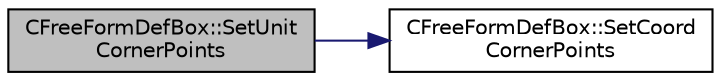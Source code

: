 digraph "CFreeFormDefBox::SetUnitCornerPoints"
{
 // LATEX_PDF_SIZE
  edge [fontname="Helvetica",fontsize="10",labelfontname="Helvetica",labelfontsize="10"];
  node [fontname="Helvetica",fontsize="10",shape=record];
  rankdir="LR";
  Node1 [label="CFreeFormDefBox::SetUnit\lCornerPoints",height=0.2,width=0.4,color="black", fillcolor="grey75", style="filled", fontcolor="black",tooltip="Set the corner point for the unitary FFDBox."];
  Node1 -> Node2 [color="midnightblue",fontsize="10",style="solid",fontname="Helvetica"];
  Node2 [label="CFreeFormDefBox::SetCoord\lCornerPoints",height=0.2,width=0.4,color="black", fillcolor="white", style="filled",URL="$classCFreeFormDefBox.html#a4dd4d6054d473146b7096c0091c04933",tooltip="Set the coordinates of the corner points."];
}
